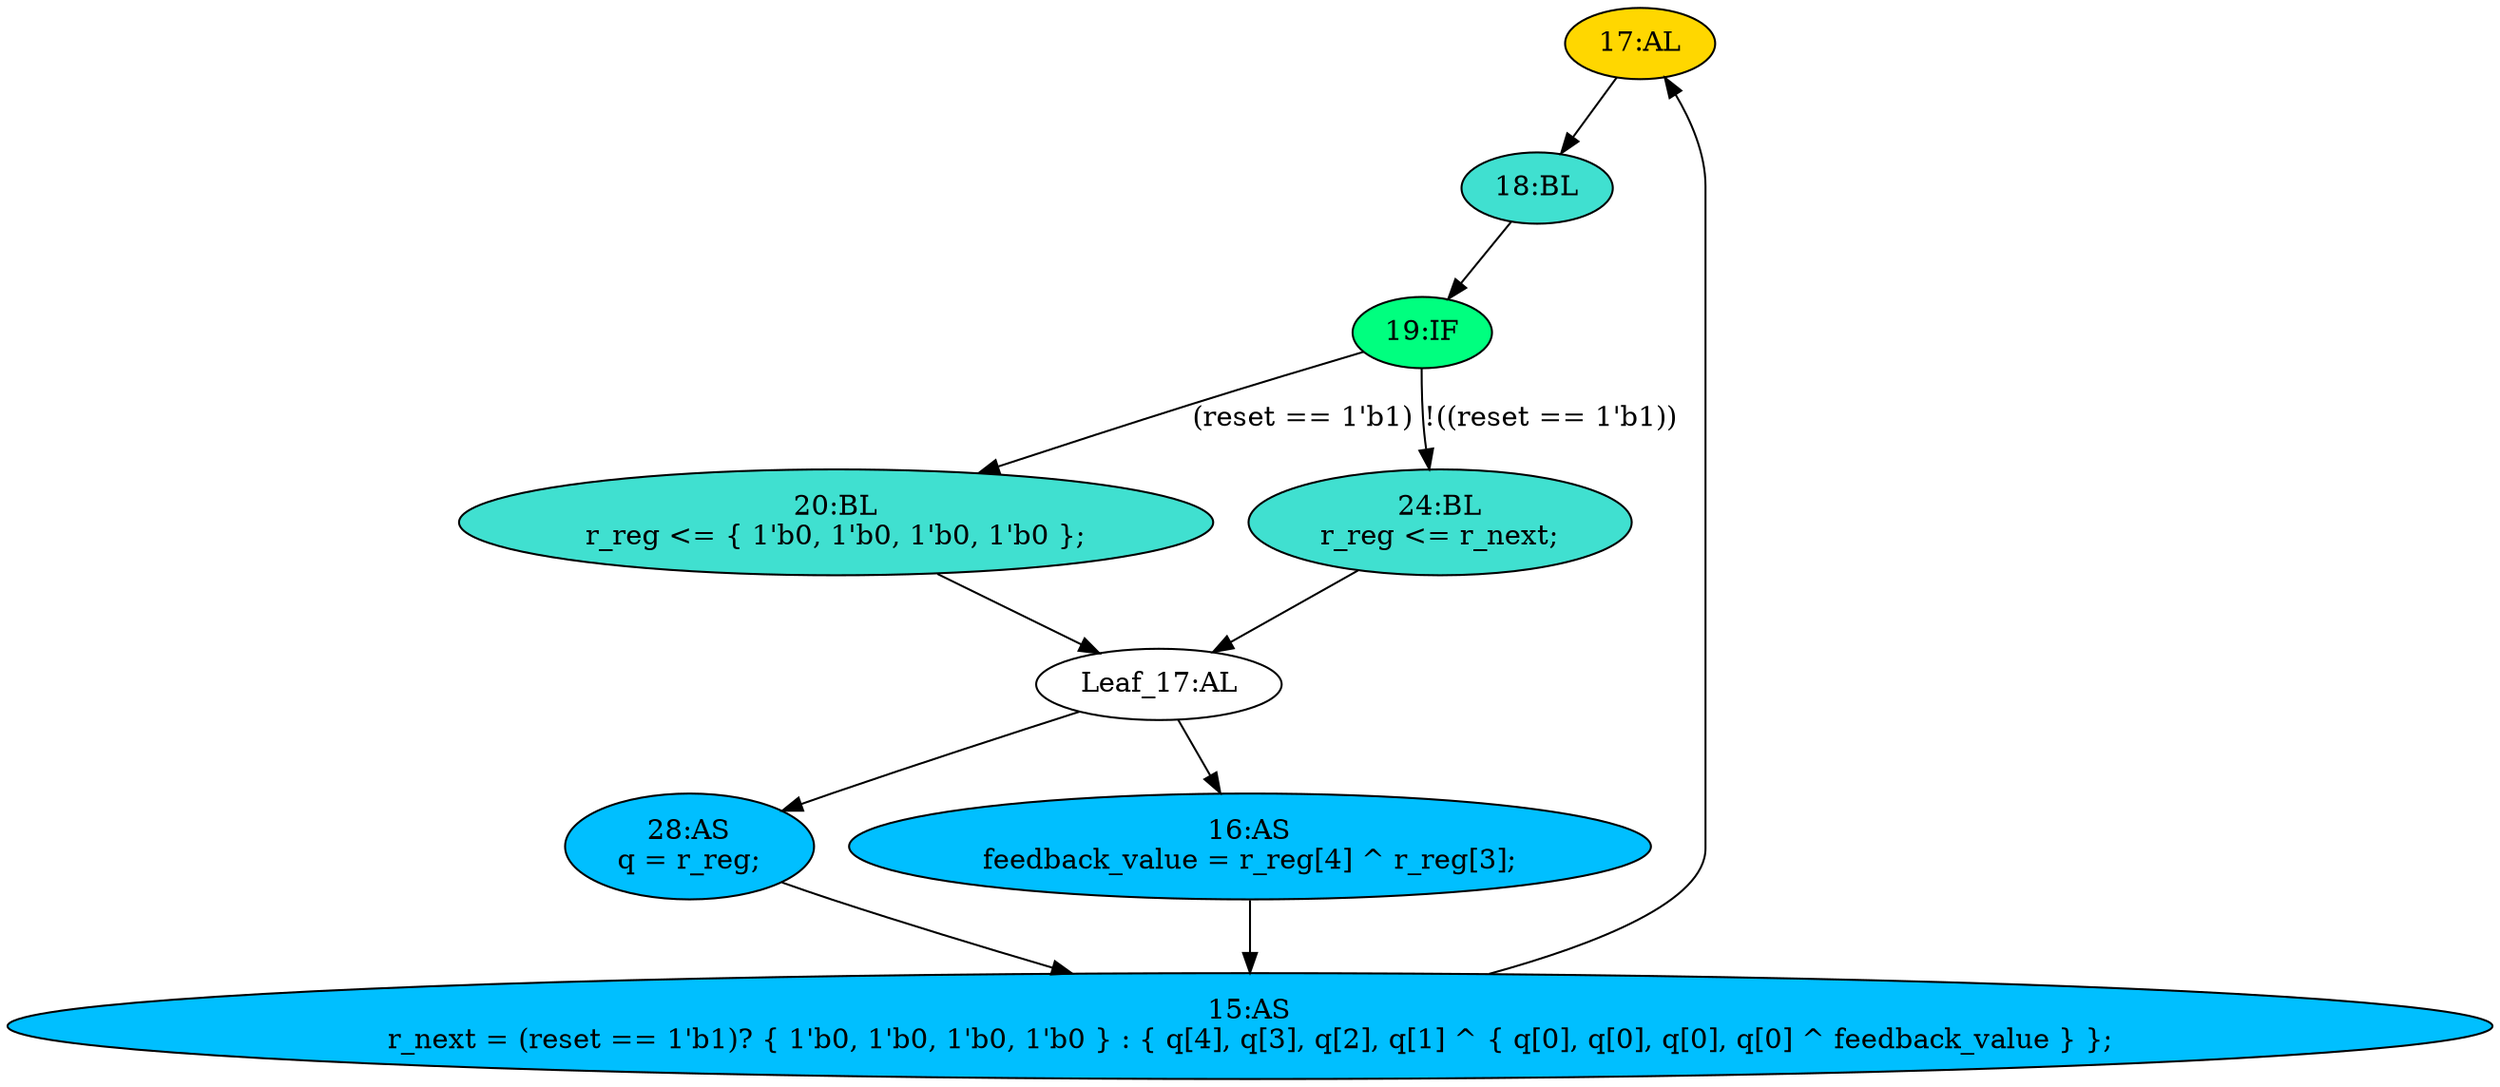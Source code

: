 strict digraph "compose( ,  )" {
	node [label="\N"];
	"17:AL"	[ast="<pyverilog.vparser.ast.Always object at 0x7fb305baad90>",
		clk_sens=True,
		fillcolor=gold,
		label="17:AL",
		sens="['clk']",
		statements="[]",
		style=filled,
		typ=Always,
		use_var="['reset', 'r_next']"];
	"18:BL"	[ast="<pyverilog.vparser.ast.Block object at 0x7fb305baae90>",
		fillcolor=turquoise,
		label="18:BL",
		statements="[]",
		style=filled,
		typ=Block];
	"17:AL" -> "18:BL"	[cond="[]",
		lineno=None];
	"28:AS"	[ast="<pyverilog.vparser.ast.Assign object at 0x7fb305798290>",
		def_var="['q']",
		fillcolor=deepskyblue,
		label="28:AS
q = r_reg;",
		statements="[]",
		style=filled,
		typ=Assign,
		use_var="['r_reg']"];
	"15:AS"	[ast="<pyverilog.vparser.ast.Assign object at 0x7fb305b234d0>",
		def_var="['r_next']",
		fillcolor=deepskyblue,
		label="15:AS
r_next = (reset == 1'b1)? { 1'b0, 1'b0, 1'b0, 1'b0 } : { q[4], q[3], q[2], q[1] ^ { q[0], q[0], q[0], q[0] ^ feedback_value } };",
		statements="[]",
		style=filled,
		typ=Assign,
		use_var="['reset', 'q', 'q', 'q', 'q', 'q', 'q', 'q', 'q', 'feedback_value']"];
	"28:AS" -> "15:AS";
	"20:BL"	[ast="<pyverilog.vparser.ast.Block object at 0x7fb305baa090>",
		fillcolor=turquoise,
		label="20:BL
r_reg <= { 1'b0, 1'b0, 1'b0, 1'b0 };",
		statements="[<pyverilog.vparser.ast.NonblockingSubstitution object at 0x7fb305798dd0>]",
		style=filled,
		typ=Block];
	"Leaf_17:AL"	[def_var="['r_reg']",
		label="Leaf_17:AL"];
	"20:BL" -> "Leaf_17:AL"	[cond="[]",
		lineno=None];
	"16:AS"	[ast="<pyverilog.vparser.ast.Assign object at 0x7fb305baa250>",
		def_var="['feedback_value']",
		fillcolor=deepskyblue,
		label="16:AS
feedback_value = r_reg[4] ^ r_reg[3];",
		statements="[]",
		style=filled,
		typ=Assign,
		use_var="['r_reg', 'r_reg']"];
	"16:AS" -> "15:AS";
	"24:BL"	[ast="<pyverilog.vparser.ast.Block object at 0x7fb3057984d0>",
		fillcolor=turquoise,
		label="24:BL
r_reg <= r_next;",
		statements="[<pyverilog.vparser.ast.NonblockingSubstitution object at 0x7fb305798990>]",
		style=filled,
		typ=Block];
	"24:BL" -> "Leaf_17:AL"	[cond="[]",
		lineno=None];
	"19:IF"	[ast="<pyverilog.vparser.ast.IfStatement object at 0x7fb305798cd0>",
		fillcolor=springgreen,
		label="19:IF",
		statements="[]",
		style=filled,
		typ=IfStatement];
	"19:IF" -> "20:BL"	[cond="['reset']",
		label="(reset == 1'b1)",
		lineno=19];
	"19:IF" -> "24:BL"	[cond="['reset']",
		label="!((reset == 1'b1))",
		lineno=19];
	"18:BL" -> "19:IF"	[cond="[]",
		lineno=None];
	"15:AS" -> "17:AL";
	"Leaf_17:AL" -> "28:AS";
	"Leaf_17:AL" -> "16:AS";
}
